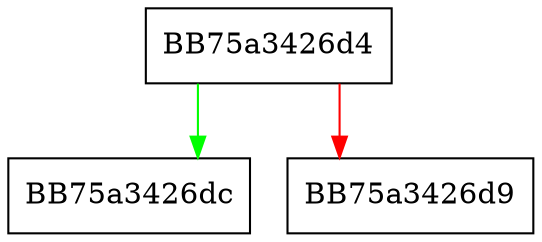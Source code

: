 digraph get_env_plugin {
  node [shape="box"];
  graph [splines=ortho];
  BB75a3426d4 -> BB75a3426dc [color="green"];
  BB75a3426d4 -> BB75a3426d9 [color="red"];
}